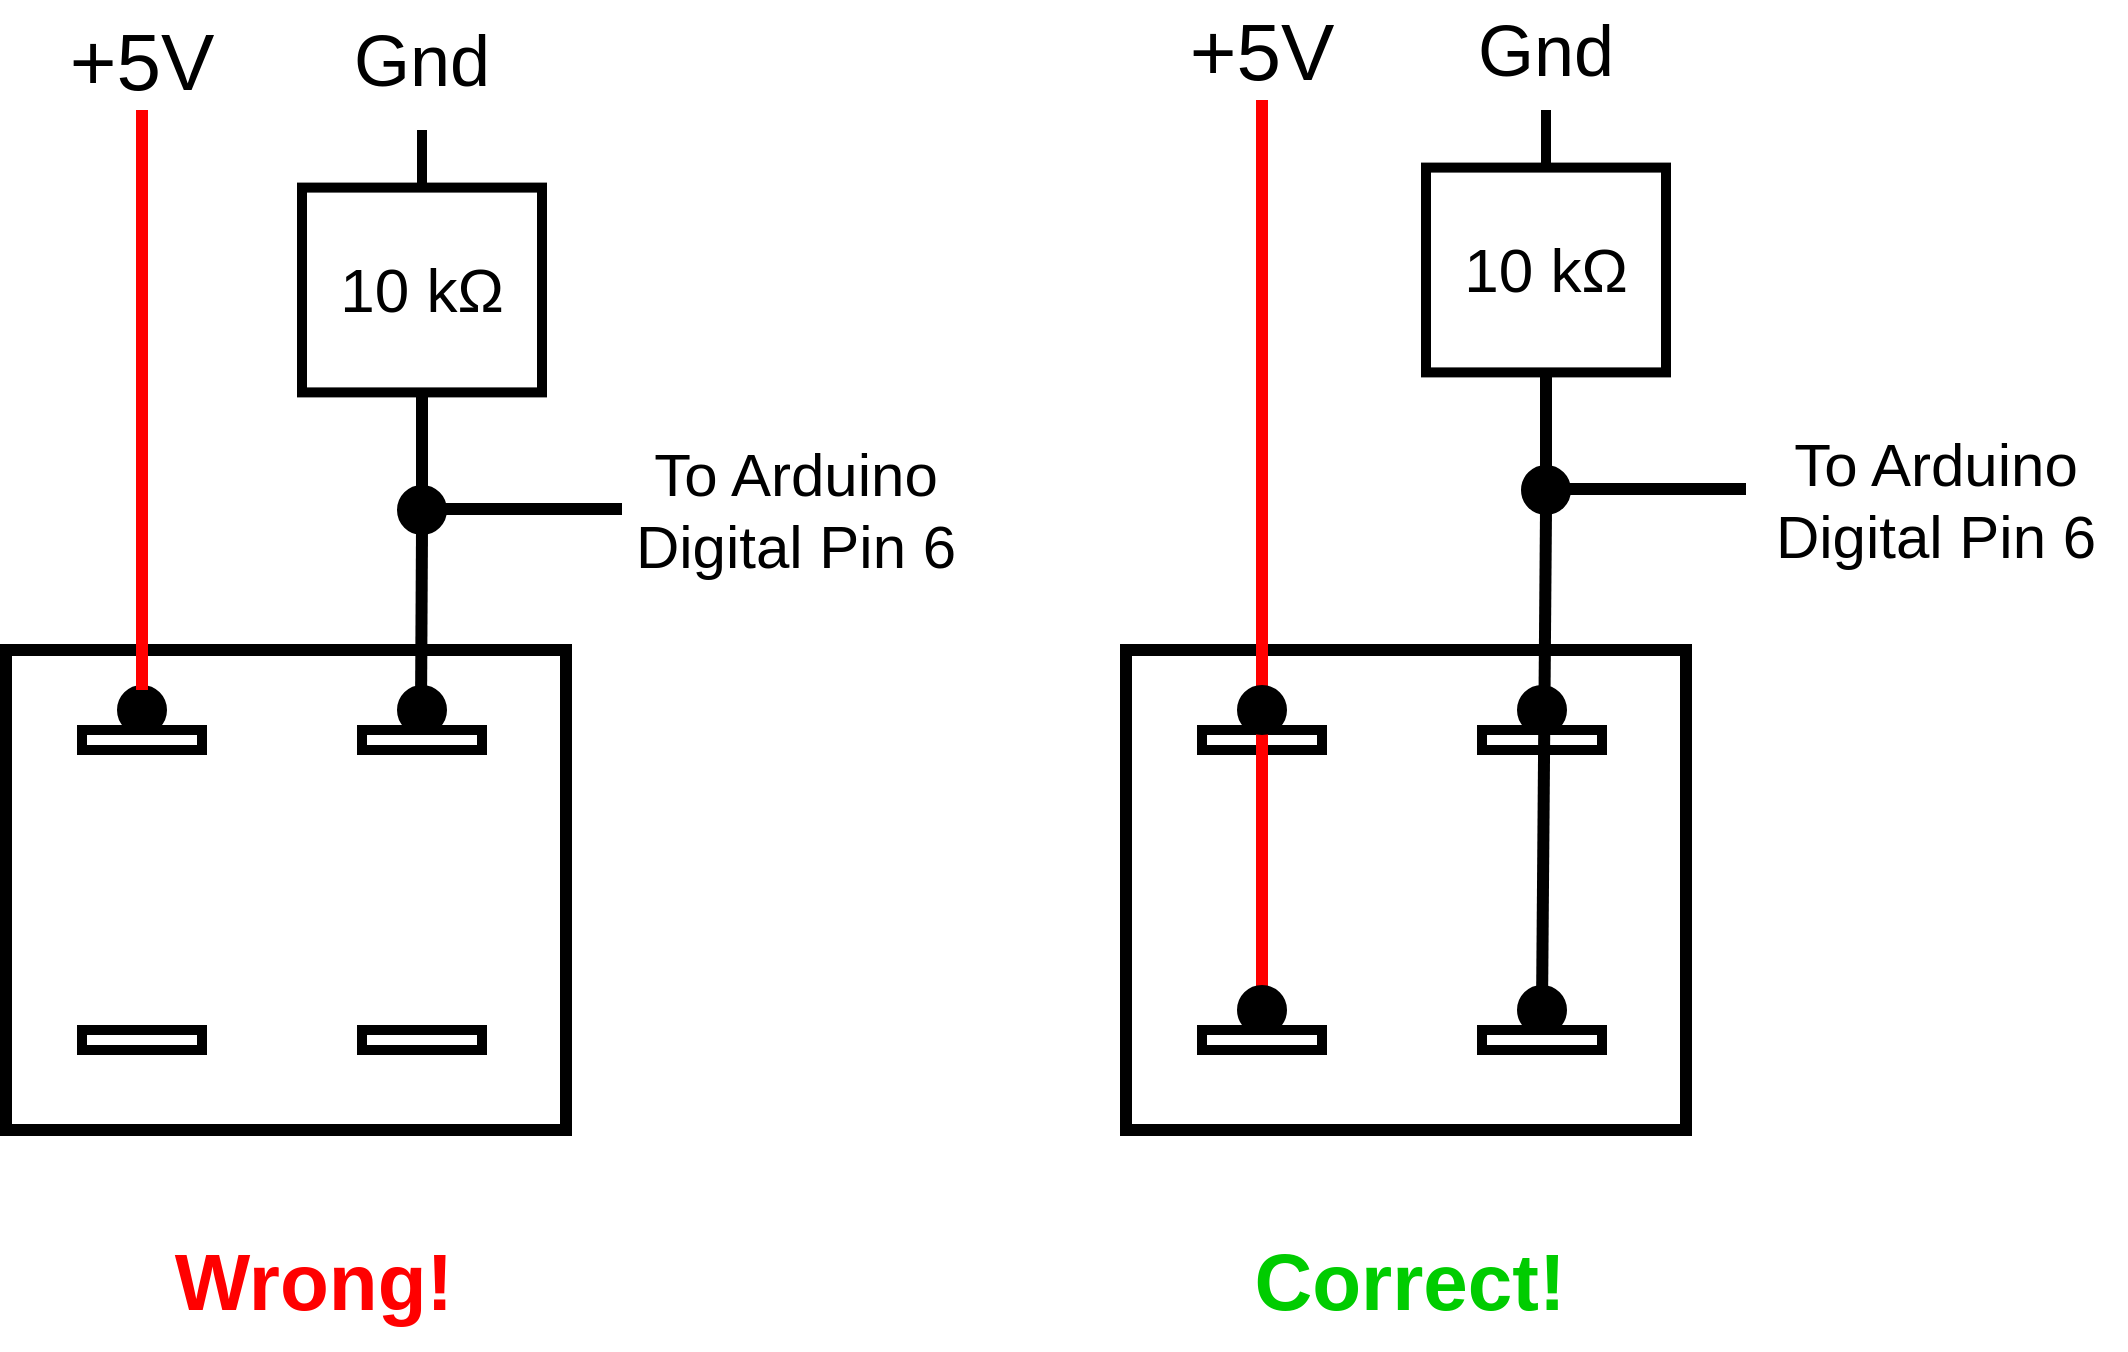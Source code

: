 <mxfile version="13.2.4" type="device"><diagram name="Page-1" id="7e0a89b8-554c-2b80-1dc8-d5c74ca68de4"><mxGraphModel dx="1106" dy="1003" grid="1" gridSize="10" guides="1" tooltips="1" connect="1" arrows="1" fold="1" page="1" pageScale="1" pageWidth="1100" pageHeight="850" background="#ffffff" math="0" shadow="0"><root><mxCell id="0"/><mxCell id="1" parent="0"/><mxCell id="JLiHPGQP8fIbwe2frfls-1" value="" style="rounded=0;whiteSpace=wrap;html=1;strokeWidth=6;" parent="1" vertex="1"><mxGeometry x="40" y="440" width="280" height="240" as="geometry"/></mxCell><mxCell id="JLiHPGQP8fIbwe2frfls-2" value="" style="rounded=0;whiteSpace=wrap;html=1;strokeWidth=5;" parent="1" vertex="1"><mxGeometry x="78" y="480" width="60" height="10" as="geometry"/></mxCell><mxCell id="JLiHPGQP8fIbwe2frfls-3" value="" style="rounded=0;whiteSpace=wrap;html=1;strokeWidth=5;" parent="1" vertex="1"><mxGeometry x="78" y="630" width="60" height="10" as="geometry"/></mxCell><mxCell id="JLiHPGQP8fIbwe2frfls-4" value="" style="rounded=0;whiteSpace=wrap;html=1;strokeWidth=5;" parent="1" vertex="1"><mxGeometry x="218" y="480" width="60" height="10" as="geometry"/></mxCell><mxCell id="JLiHPGQP8fIbwe2frfls-6" value="" style="rounded=0;whiteSpace=wrap;html=1;strokeWidth=5;" parent="1" vertex="1"><mxGeometry x="218" y="630" width="60" height="10" as="geometry"/></mxCell><mxCell id="JLiHPGQP8fIbwe2frfls-20" value="" style="ellipse;whiteSpace=wrap;html=1;aspect=fixed;strokeWidth=5;gradientColor=none;fillColor=#000000;" parent="1" vertex="1"><mxGeometry x="238" y="460" width="20" height="20" as="geometry"/></mxCell><mxCell id="JLiHPGQP8fIbwe2frfls-27" value="" style="ellipse;whiteSpace=wrap;html=1;aspect=fixed;strokeWidth=5;gradientColor=none;fillColor=#000000;" parent="1" vertex="1"><mxGeometry x="98" y="460" width="20" height="20" as="geometry"/></mxCell><mxCell id="JLiHPGQP8fIbwe2frfls-33" value="" style="endArrow=none;html=1;strokeWidth=6;strokeColor=#FF0000;exitX=0.5;exitY=0;exitDx=0;exitDy=0;" parent="1" source="JLiHPGQP8fIbwe2frfls-27" target="JLiHPGQP8fIbwe2frfls-34" edge="1"><mxGeometry width="50" height="50" relative="1" as="geometry"><mxPoint x="155" y="300" as="sourcePoint"/><mxPoint x="108" y="280" as="targetPoint"/></mxGeometry></mxCell><mxCell id="JLiHPGQP8fIbwe2frfls-34" value="&lt;font style=&quot;font-size: 40px&quot;&gt;+5V&lt;/font&gt;" style="text;html=1;strokeColor=none;fillColor=none;align=center;verticalAlign=middle;whiteSpace=wrap;rounded=0;" parent="1" vertex="1"><mxGeometry x="48" y="120" width="120" height="50" as="geometry"/></mxCell><mxCell id="JLiHPGQP8fIbwe2frfls-35" value="" style="pointerEvents=1;verticalLabelPosition=bottom;shadow=0;dashed=0;align=center;html=1;verticalAlign=top;shape=mxgraph.electrical.resistors.resistor_1;strokeWidth=5;fillColor=#FFFFFF;gradientColor=none;direction=south;" parent="1" vertex="1"><mxGeometry x="188" y="180" width="120" height="160" as="geometry"/></mxCell><mxCell id="JLiHPGQP8fIbwe2frfls-36" value="&lt;font style=&quot;font-size: 31px&quot;&gt;10 kΩ&lt;/font&gt;" style="text;html=1;strokeColor=none;fillColor=none;align=center;verticalAlign=middle;whiteSpace=wrap;rounded=0;" parent="1" vertex="1"><mxGeometry x="194" y="250" width="108" height="20" as="geometry"/></mxCell><mxCell id="JLiHPGQP8fIbwe2frfls-40" value="&lt;font style=&quot;font-size: 36px&quot;&gt;Gnd&lt;/font&gt;" style="text;html=1;strokeColor=none;fillColor=none;align=center;verticalAlign=middle;whiteSpace=wrap;rounded=0;" parent="1" vertex="1"><mxGeometry x="228" y="135" width="40" height="20" as="geometry"/></mxCell><mxCell id="JLiHPGQP8fIbwe2frfls-45" value="&lt;font style=&quot;font-size: 30px&quot;&gt;To Arduino Digital Pin 6&lt;/font&gt;" style="text;html=1;strokeColor=none;fillColor=none;align=center;verticalAlign=middle;whiteSpace=wrap;rounded=0;" parent="1" vertex="1"><mxGeometry x="340" y="335" width="190" height="70" as="geometry"/></mxCell><mxCell id="JLiHPGQP8fIbwe2frfls-46" value="" style="rounded=0;whiteSpace=wrap;html=1;strokeWidth=6;" parent="1" vertex="1"><mxGeometry x="600" y="440" width="280" height="240" as="geometry"/></mxCell><mxCell id="JLiHPGQP8fIbwe2frfls-47" value="" style="rounded=0;whiteSpace=wrap;html=1;strokeWidth=5;" parent="1" vertex="1"><mxGeometry x="638" y="480" width="60" height="10" as="geometry"/></mxCell><mxCell id="JLiHPGQP8fIbwe2frfls-48" value="" style="rounded=0;whiteSpace=wrap;html=1;strokeWidth=5;" parent="1" vertex="1"><mxGeometry x="638" y="630" width="60" height="10" as="geometry"/></mxCell><mxCell id="JLiHPGQP8fIbwe2frfls-49" value="" style="rounded=0;whiteSpace=wrap;html=1;strokeWidth=5;" parent="1" vertex="1"><mxGeometry x="778" y="480" width="60" height="10" as="geometry"/></mxCell><mxCell id="JLiHPGQP8fIbwe2frfls-50" value="" style="rounded=0;whiteSpace=wrap;html=1;strokeWidth=5;" parent="1" vertex="1"><mxGeometry x="778" y="630" width="60" height="10" as="geometry"/></mxCell><mxCell id="JLiHPGQP8fIbwe2frfls-51" value="" style="ellipse;whiteSpace=wrap;html=1;aspect=fixed;strokeWidth=5;gradientColor=none;fillColor=#000000;" parent="1" vertex="1"><mxGeometry x="798" y="460" width="20" height="20" as="geometry"/></mxCell><mxCell id="JLiHPGQP8fIbwe2frfls-54" value="" style="endArrow=none;html=1;strokeWidth=6;strokeColor=#FF0000;" parent="1" source="JLiHPGQP8fIbwe2frfls-65" target="JLiHPGQP8fIbwe2frfls-55" edge="1"><mxGeometry width="50" height="50" relative="1" as="geometry"><mxPoint x="715" y="300" as="sourcePoint"/><mxPoint x="668" y="280" as="targetPoint"/></mxGeometry></mxCell><mxCell id="JLiHPGQP8fIbwe2frfls-55" value="&lt;font style=&quot;font-size: 40px&quot;&gt;+5V&lt;/font&gt;" style="text;html=1;strokeColor=none;fillColor=none;align=center;verticalAlign=middle;whiteSpace=wrap;rounded=0;" parent="1" vertex="1"><mxGeometry x="608" y="115" width="120" height="50" as="geometry"/></mxCell><mxCell id="JLiHPGQP8fIbwe2frfls-62" value="" style="endArrow=none;html=1;strokeColor=#000000;strokeWidth=6;entryX=0.825;entryY=0.5;entryDx=0;entryDy=0;entryPerimeter=0;" parent="1" source="JLiHPGQP8fIbwe2frfls-69" target="JLiHPGQP8fIbwe2frfls-35" edge="1"><mxGeometry width="50" height="50" relative="1" as="geometry"><mxPoint x="247.5" y="470" as="sourcePoint"/><mxPoint x="248" y="420" as="targetPoint"/></mxGeometry></mxCell><mxCell id="JLiHPGQP8fIbwe2frfls-63" value="" style="endArrow=none;html=1;strokeColor=#000000;strokeWidth=6;entryX=0.5;entryY=1;entryDx=0;entryDy=0;" parent="1" source="JLiHPGQP8fIbwe2frfls-64" target="JLiHPGQP8fIbwe2frfls-79" edge="1"><mxGeometry width="50" height="50" relative="1" as="geometry"><mxPoint x="940" y="580" as="sourcePoint"/><mxPoint x="807.5" y="400" as="targetPoint"/></mxGeometry></mxCell><mxCell id="JLiHPGQP8fIbwe2frfls-64" value="" style="ellipse;whiteSpace=wrap;html=1;aspect=fixed;strokeWidth=5;gradientColor=none;fillColor=#000000;" parent="1" vertex="1"><mxGeometry x="798" y="610" width="20" height="20" as="geometry"/></mxCell><mxCell id="JLiHPGQP8fIbwe2frfls-65" value="" style="ellipse;whiteSpace=wrap;html=1;aspect=fixed;strokeWidth=5;gradientColor=none;fillColor=#000000;" parent="1" vertex="1"><mxGeometry x="658" y="610" width="20" height="20" as="geometry"/></mxCell><mxCell id="JLiHPGQP8fIbwe2frfls-52" value="" style="ellipse;whiteSpace=wrap;html=1;aspect=fixed;strokeWidth=5;gradientColor=none;fillColor=#000000;" parent="1" vertex="1"><mxGeometry x="658" y="460" width="20" height="20" as="geometry"/></mxCell><mxCell id="JLiHPGQP8fIbwe2frfls-66" value="&lt;font color=&quot;#ff0000&quot; size=&quot;1&quot;&gt;&lt;b style=&quot;font-size: 40px&quot;&gt;Wrong!&lt;/b&gt;&lt;/font&gt;" style="text;html=1;strokeColor=none;fillColor=none;align=center;verticalAlign=middle;whiteSpace=wrap;rounded=0;" parent="1" vertex="1"><mxGeometry x="118" y="720" width="152" height="70" as="geometry"/></mxCell><mxCell id="JLiHPGQP8fIbwe2frfls-67" value="&lt;b&gt;&lt;font color=&quot;#00cc00&quot; style=&quot;font-size: 40px&quot;&gt;Correct!&lt;/font&gt;&lt;/b&gt;" style="text;html=1;strokeColor=none;fillColor=none;align=center;verticalAlign=middle;whiteSpace=wrap;rounded=0;" parent="1" vertex="1"><mxGeometry x="666" y="720" width="152" height="70" as="geometry"/></mxCell><mxCell id="JLiHPGQP8fIbwe2frfls-68" value="" style="endArrow=none;html=1;strokeColor=#000000;strokeWidth=6;" parent="1" edge="1"><mxGeometry width="50" height="50" relative="1" as="geometry"><mxPoint x="258" y="369.5" as="sourcePoint"/><mxPoint x="348" y="369.5" as="targetPoint"/></mxGeometry></mxCell><mxCell id="JLiHPGQP8fIbwe2frfls-69" value="" style="ellipse;whiteSpace=wrap;html=1;aspect=fixed;strokeWidth=5;gradientColor=none;fillColor=#000000;" parent="1" vertex="1"><mxGeometry x="238" y="360" width="20" height="20" as="geometry"/></mxCell><mxCell id="JLiHPGQP8fIbwe2frfls-71" value="" style="endArrow=none;html=1;strokeColor=#000000;strokeWidth=6;entryX=0.5;entryY=1;entryDx=0;entryDy=0;" parent="1" target="JLiHPGQP8fIbwe2frfls-69" edge="1"><mxGeometry width="50" height="50" relative="1" as="geometry"><mxPoint x="247.5" y="470" as="sourcePoint"/><mxPoint x="248" y="410" as="targetPoint"/></mxGeometry></mxCell><mxCell id="JLiHPGQP8fIbwe2frfls-74" value="" style="pointerEvents=1;verticalLabelPosition=bottom;shadow=0;dashed=0;align=center;html=1;verticalAlign=top;shape=mxgraph.electrical.resistors.resistor_1;strokeWidth=5;fillColor=#FFFFFF;gradientColor=none;direction=south;" parent="1" vertex="1"><mxGeometry x="750" y="170" width="120" height="160" as="geometry"/></mxCell><mxCell id="JLiHPGQP8fIbwe2frfls-75" value="&lt;font style=&quot;font-size: 31px&quot;&gt;10 kΩ&lt;/font&gt;" style="text;html=1;strokeColor=none;fillColor=none;align=center;verticalAlign=middle;whiteSpace=wrap;rounded=0;" parent="1" vertex="1"><mxGeometry x="756" y="240" width="108" height="20" as="geometry"/></mxCell><mxCell id="JLiHPGQP8fIbwe2frfls-76" value="&lt;font style=&quot;font-size: 36px&quot;&gt;Gnd&lt;/font&gt;" style="text;html=1;strokeColor=none;fillColor=none;align=center;verticalAlign=middle;whiteSpace=wrap;rounded=0;" parent="1" vertex="1"><mxGeometry x="790" y="130" width="40" height="20" as="geometry"/></mxCell><mxCell id="JLiHPGQP8fIbwe2frfls-77" value="" style="endArrow=none;html=1;strokeColor=#000000;strokeWidth=6;entryX=0.825;entryY=0.5;entryDx=0;entryDy=0;entryPerimeter=0;" parent="1" source="JLiHPGQP8fIbwe2frfls-79" target="JLiHPGQP8fIbwe2frfls-74" edge="1"><mxGeometry width="50" height="50" relative="1" as="geometry"><mxPoint x="809.5" y="460" as="sourcePoint"/><mxPoint x="810" y="410" as="targetPoint"/></mxGeometry></mxCell><mxCell id="JLiHPGQP8fIbwe2frfls-78" value="" style="endArrow=none;html=1;strokeColor=#000000;strokeWidth=6;" parent="1" edge="1"><mxGeometry width="50" height="50" relative="1" as="geometry"><mxPoint x="820" y="359.5" as="sourcePoint"/><mxPoint x="910" y="359.5" as="targetPoint"/></mxGeometry></mxCell><mxCell id="JLiHPGQP8fIbwe2frfls-79" value="" style="ellipse;whiteSpace=wrap;html=1;aspect=fixed;strokeWidth=5;gradientColor=none;fillColor=#000000;" parent="1" vertex="1"><mxGeometry x="800" y="350" width="20" height="20" as="geometry"/></mxCell><mxCell id="JLiHPGQP8fIbwe2frfls-80" value="&lt;font style=&quot;font-size: 30px&quot;&gt;To Arduino Digital Pin 6&lt;/font&gt;" style="text;html=1;strokeColor=none;fillColor=none;align=center;verticalAlign=middle;whiteSpace=wrap;rounded=0;" parent="1" vertex="1"><mxGeometry x="910" y="330" width="190" height="70" as="geometry"/></mxCell></root></mxGraphModel></diagram></mxfile>